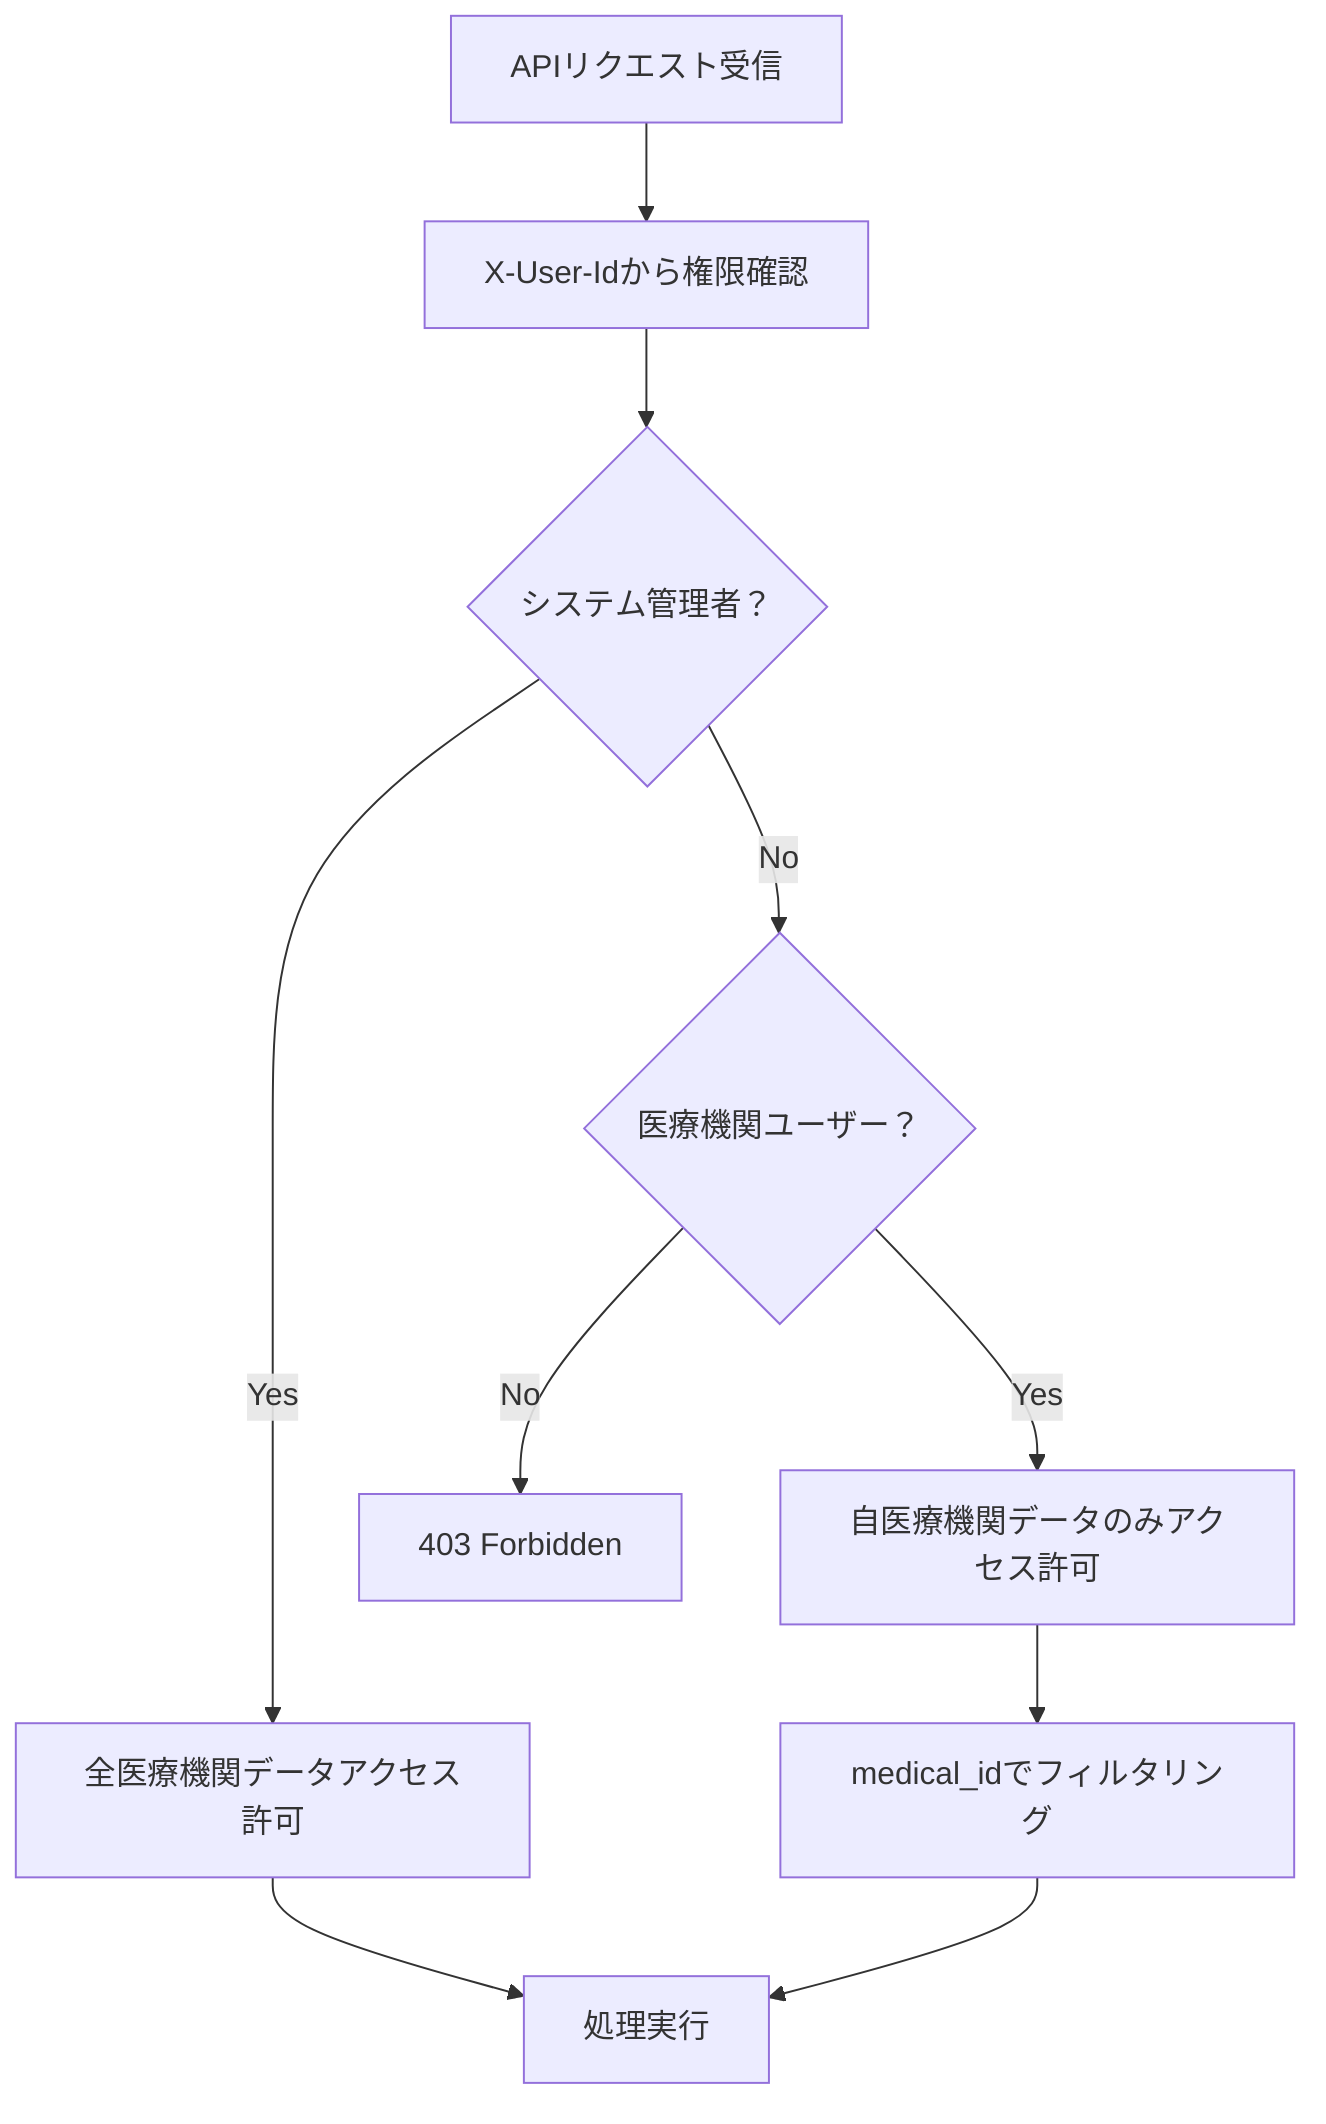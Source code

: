 graph TD
    A[APIリクエスト受信] --> B[X-User-Idから権限確認]
    B --> C{システム管理者？}
    C -->|Yes| D[全医療機関データアクセス許可]
    C -->|No| E{医療機関ユーザー？}
    E -->|Yes| F[自医療機関データのみアクセス許可]
    E -->|No| G[403 Forbidden]
    F --> H[medical_idでフィルタリング]
    D --> I[処理実行]
    H --> I